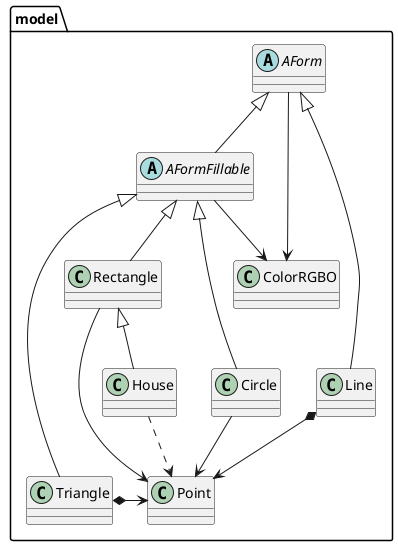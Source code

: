 @startuml
abstract class model.AForm {
}
class model.Line {
}
class model.House {
}
class model.Circle {
}
class model.Point {
}
abstract class model.AFormFillable {
}
class model.ColorRGBO {
}
class model.Rectangle {
}
class model.Triangle {
}

model.AForm --> model.ColorRGBO
model.AFormFillable --> model.ColorRGBO
model.Line *-> model.Point
model.Triangle *-> model.Point
model.Circle --> model.Point
model.Rectangle --> model.Point
model.House ..> model.Point
model.AForm <|-- model.Line
model.Rectangle <|-- model.House
model.AFormFillable <|-- model.Circle
model.AForm <|-- model.AFormFillable
model.AFormFillable <|-- model.Rectangle
model.AFormFillable <|-- model.Triangle
@enduml